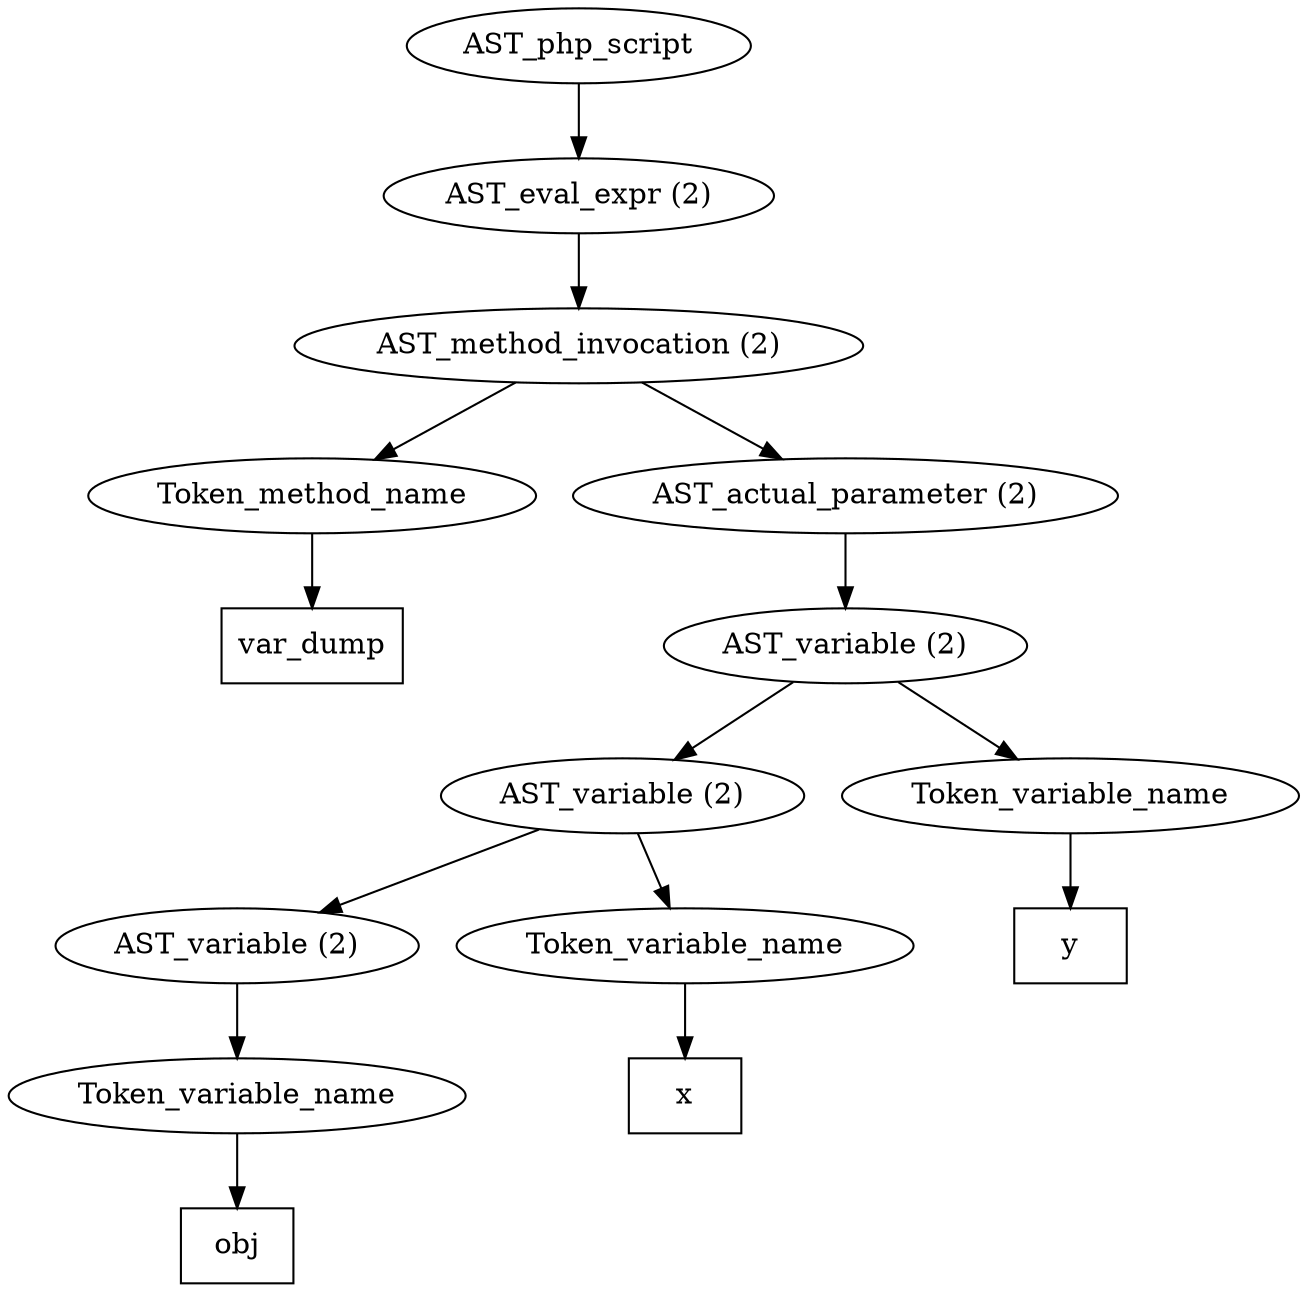 /*
 * AST in dot format generated by phc -- the PHP compiler
 */

digraph AST {
node_0 [label="AST_php_script"];
node_1 [label="AST_eval_expr (2)"];
node_2 [label="AST_method_invocation (2)"];
node_3 [label="Token_method_name"];
node_4 [label="var_dump", shape=box]
node_3 -> node_4;
node_5 [label="AST_actual_parameter (2)"];
node_6 [label="AST_variable (2)"];
node_7 [label="AST_variable (2)"];
node_8 [label="AST_variable (2)"];
node_9 [label="Token_variable_name"];
node_10 [label="obj", shape=box]
node_9 -> node_10;
node_8 -> node_9;
node_11 [label="Token_variable_name"];
node_12 [label="x", shape=box]
node_11 -> node_12;
node_7 -> node_11;
node_7 -> node_8;
node_13 [label="Token_variable_name"];
node_14 [label="y", shape=box]
node_13 -> node_14;
node_6 -> node_13;
node_6 -> node_7;
node_5 -> node_6;
node_2 -> node_5;
node_2 -> node_3;
node_1 -> node_2;
node_0 -> node_1;
}
